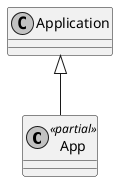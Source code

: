 @startuml
skinparam monochrome true
skinparam classAttributeIconSize 0
!startsub default
class App <<partial>> {
}
!endsub
Application <|-- App
@enduml
